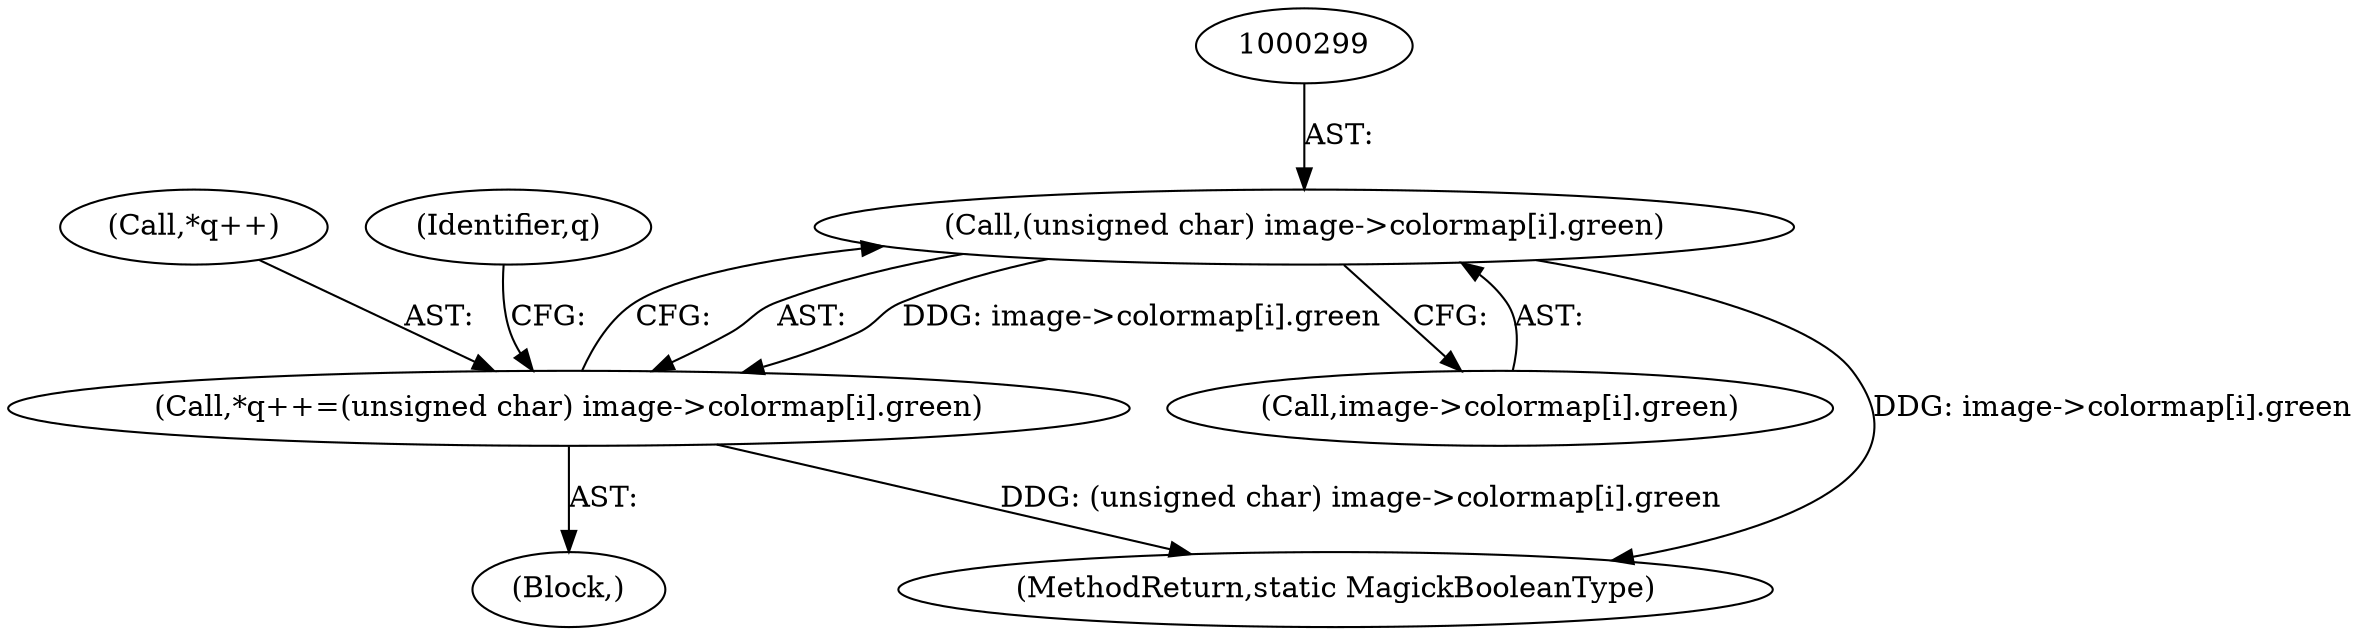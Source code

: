 digraph "0_ImageMagick_10b3823a7619ed22d42764733eb052c4159bc8c1@pointer" {
"1000298" [label="(Call,(unsigned char) image->colormap[i].green)"];
"1000294" [label="(Call,*q++=(unsigned char) image->colormap[i].green)"];
"1000300" [label="(Call,image->colormap[i].green)"];
"1000295" [label="(Call,*q++)"];
"1000298" [label="(Call,(unsigned char) image->colormap[i].green)"];
"1000294" [label="(Call,*q++=(unsigned char) image->colormap[i].green)"];
"1000549" [label="(MethodReturn,static MagickBooleanType)"];
"1000310" [label="(Identifier,q)"];
"1000280" [label="(Block,)"];
"1000298" -> "1000294"  [label="AST: "];
"1000298" -> "1000300"  [label="CFG: "];
"1000299" -> "1000298"  [label="AST: "];
"1000300" -> "1000298"  [label="AST: "];
"1000294" -> "1000298"  [label="CFG: "];
"1000298" -> "1000549"  [label="DDG: image->colormap[i].green"];
"1000298" -> "1000294"  [label="DDG: image->colormap[i].green"];
"1000294" -> "1000280"  [label="AST: "];
"1000295" -> "1000294"  [label="AST: "];
"1000310" -> "1000294"  [label="CFG: "];
"1000294" -> "1000549"  [label="DDG: (unsigned char) image->colormap[i].green"];
}

